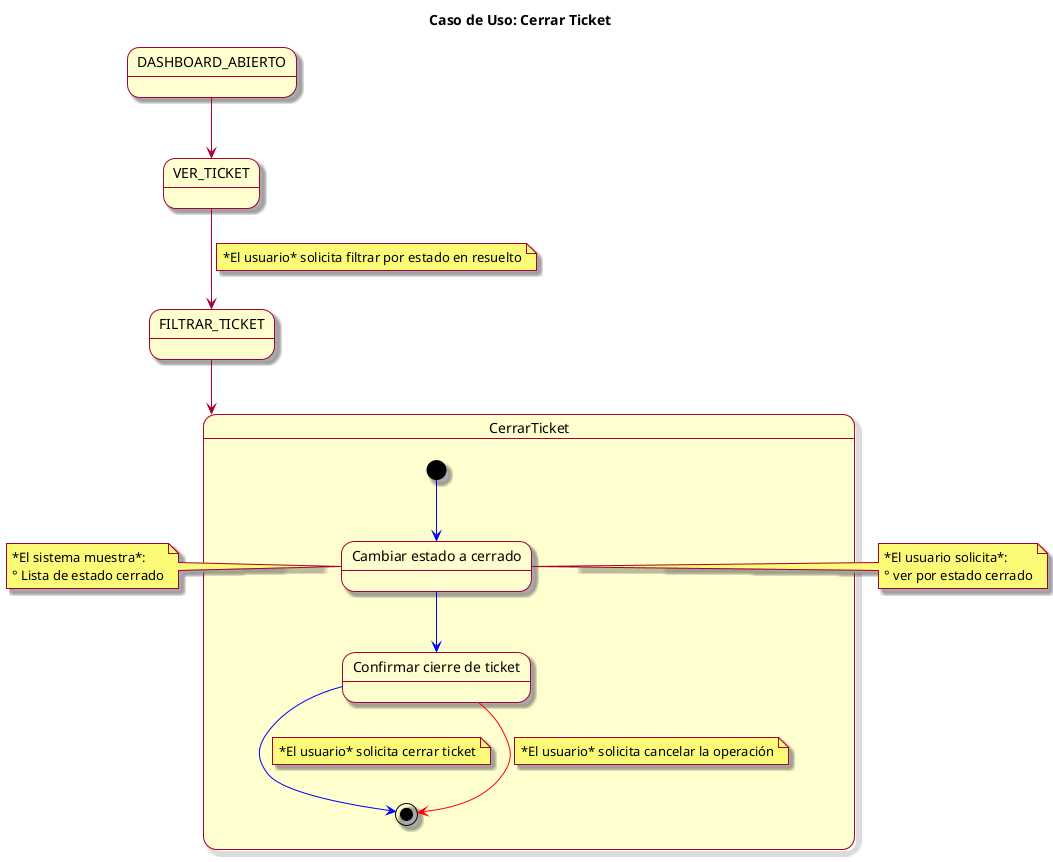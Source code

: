 @startuml
skin rose
title Caso de Uso: Cerrar Ticket

state DASHBOARD_ABIERTO
state VER_TICKET
state FILTRAR_TICKET

DASHBOARD_ABIERTO --> VER_TICKET
VER_TICKET --> FILTRAR_TICKET
note on link: *El usuario* solicita filtrar por estado en resuelto
FILTRAR_TICKET --> CerrarTicket

state CerrarTicket {

  [*] -[#blue]-> ingresarVerTicket
  state "Cambiar estado a cerrado" as ingresarVerTicket
  ingresarVerTicket -[#blue]-> confirmarCierre
  state "Confirmar cierre de ticket" as confirmarCierre
  confirmarCierre -[#blue]-> [*]
  note on link: *El usuario* solicita cerrar ticket
    
  confirmarCierre -[#red]-> [*]
  note on link: *El usuario* solicita cancelar la operación
    
}

note left of ingresarVerTicket
  *El sistema muestra*: 
  ° Lista de estado cerrado
end note

note left of ingresarVerTicket
  *El usuario solicita*: 
  ° ver por estado cerrado
end note

@enduml